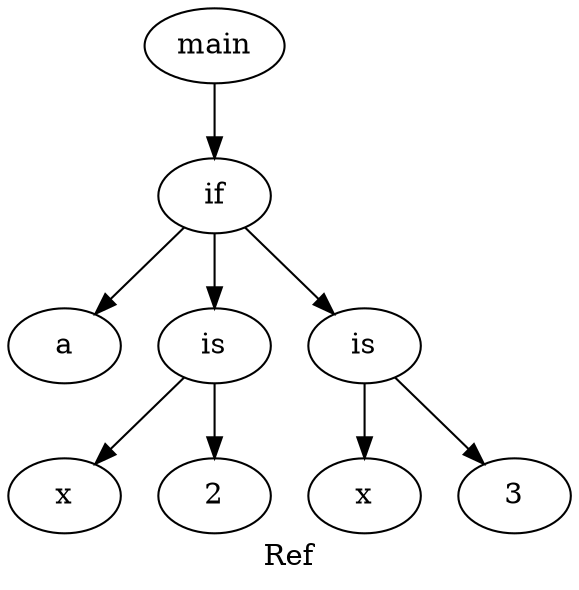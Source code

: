 digraph grafo {
  label="Ref";
  88167088652352 [ label="main" ];
  88167088652352 -> 88167088652736;
  88167088652736 [ label="if" ];
  88167088652736 -> 88167088652400;
  88167088652400 [ label="a" ];
  88167088652736 -> 88167088652544;
  88167088652544 [ label="is" ];
  88167088652544 -> 88167088652496;
  88167088652496 [ label="x" ];
  88167088652544 -> 88167088652448;
  88167088652448 [ label="2" ];
  88167088652736 -> 88167088652688;
  88167088652688 [ label="is" ];
  88167088652688 -> 88167088652640;
  88167088652640 [ label="x" ];
  88167088652688 -> 88167088652592;
  88167088652592 [ label="3" ];
}
